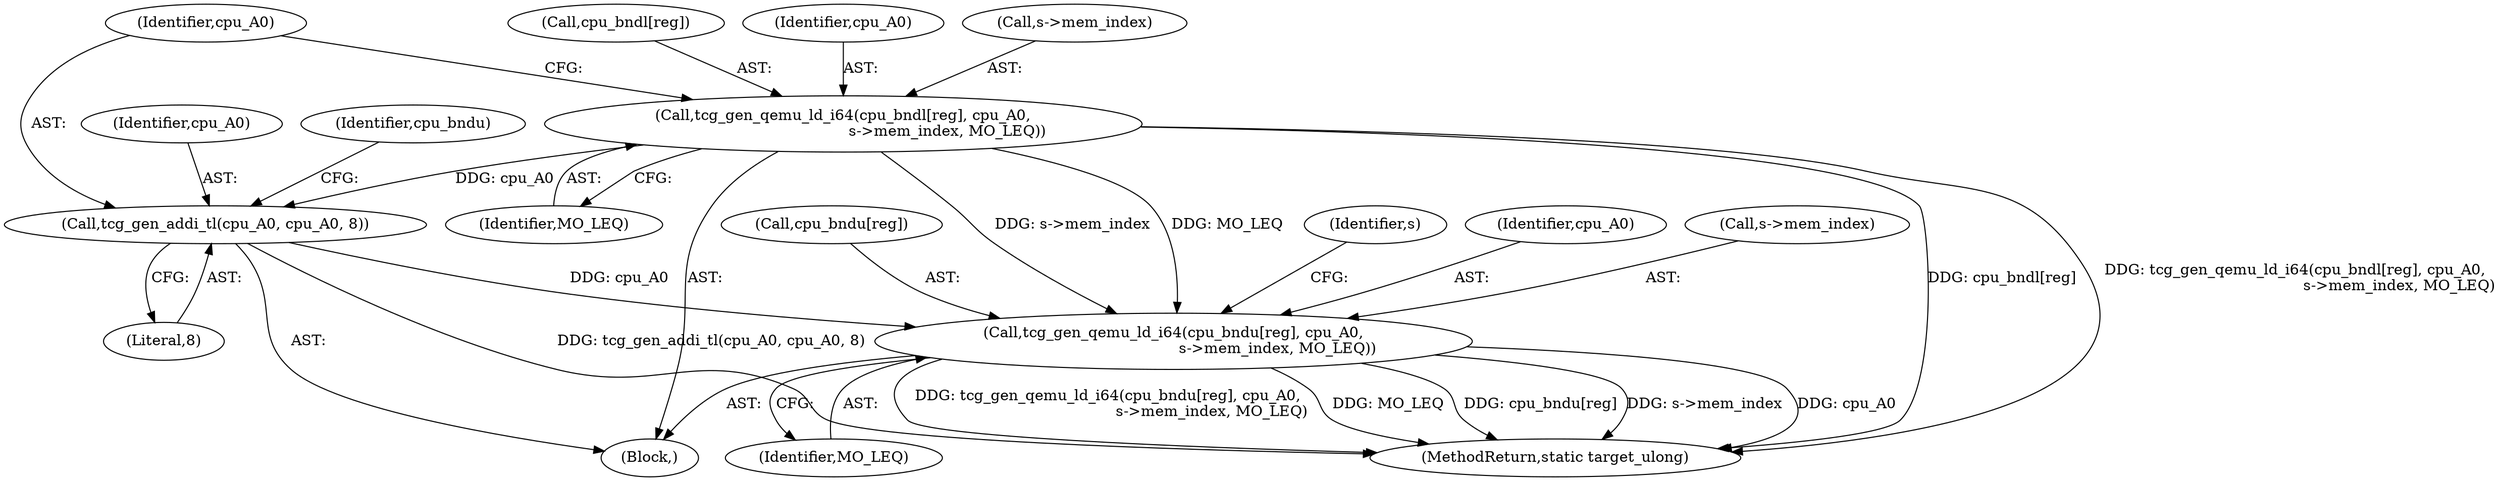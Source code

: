 digraph "0_qemu_30663fd26c0307e414622c7a8607fbc04f92ec14@array" {
"1010188" [label="(Call,tcg_gen_qemu_ld_i64(cpu_bndu[reg], cpu_A0,\n                                            s->mem_index, MO_LEQ))"];
"1010184" [label="(Call,tcg_gen_addi_tl(cpu_A0, cpu_A0, 8))"];
"1010175" [label="(Call,tcg_gen_qemu_ld_i64(cpu_bndl[reg], cpu_A0,\n                                            s->mem_index, MO_LEQ))"];
"1010185" [label="(Identifier,cpu_A0)"];
"1011840" [label="(MethodReturn,static target_ulong)"];
"1010186" [label="(Identifier,cpu_A0)"];
"1010192" [label="(Identifier,cpu_A0)"];
"1010176" [label="(Call,cpu_bndl[reg])"];
"1010188" [label="(Call,tcg_gen_qemu_ld_i64(cpu_bndu[reg], cpu_A0,\n                                            s->mem_index, MO_LEQ))"];
"1010174" [label="(Block,)"];
"1010179" [label="(Identifier,cpu_A0)"];
"1010196" [label="(Identifier,MO_LEQ)"];
"1010183" [label="(Identifier,MO_LEQ)"];
"1010187" [label="(Literal,8)"];
"1010193" [label="(Call,s->mem_index)"];
"1010189" [label="(Call,cpu_bndu[reg])"];
"1010180" [label="(Call,s->mem_index)"];
"1010184" [label="(Call,tcg_gen_addi_tl(cpu_A0, cpu_A0, 8))"];
"1010190" [label="(Identifier,cpu_bndu)"];
"1010222" [label="(Identifier,s)"];
"1010175" [label="(Call,tcg_gen_qemu_ld_i64(cpu_bndl[reg], cpu_A0,\n                                            s->mem_index, MO_LEQ))"];
"1010188" -> "1010174"  [label="AST: "];
"1010188" -> "1010196"  [label="CFG: "];
"1010189" -> "1010188"  [label="AST: "];
"1010192" -> "1010188"  [label="AST: "];
"1010193" -> "1010188"  [label="AST: "];
"1010196" -> "1010188"  [label="AST: "];
"1010222" -> "1010188"  [label="CFG: "];
"1010188" -> "1011840"  [label="DDG: s->mem_index"];
"1010188" -> "1011840"  [label="DDG: cpu_A0"];
"1010188" -> "1011840"  [label="DDG: tcg_gen_qemu_ld_i64(cpu_bndu[reg], cpu_A0,\n                                            s->mem_index, MO_LEQ)"];
"1010188" -> "1011840"  [label="DDG: MO_LEQ"];
"1010188" -> "1011840"  [label="DDG: cpu_bndu[reg]"];
"1010184" -> "1010188"  [label="DDG: cpu_A0"];
"1010175" -> "1010188"  [label="DDG: s->mem_index"];
"1010175" -> "1010188"  [label="DDG: MO_LEQ"];
"1010184" -> "1010174"  [label="AST: "];
"1010184" -> "1010187"  [label="CFG: "];
"1010185" -> "1010184"  [label="AST: "];
"1010186" -> "1010184"  [label="AST: "];
"1010187" -> "1010184"  [label="AST: "];
"1010190" -> "1010184"  [label="CFG: "];
"1010184" -> "1011840"  [label="DDG: tcg_gen_addi_tl(cpu_A0, cpu_A0, 8)"];
"1010175" -> "1010184"  [label="DDG: cpu_A0"];
"1010175" -> "1010174"  [label="AST: "];
"1010175" -> "1010183"  [label="CFG: "];
"1010176" -> "1010175"  [label="AST: "];
"1010179" -> "1010175"  [label="AST: "];
"1010180" -> "1010175"  [label="AST: "];
"1010183" -> "1010175"  [label="AST: "];
"1010185" -> "1010175"  [label="CFG: "];
"1010175" -> "1011840"  [label="DDG: cpu_bndl[reg]"];
"1010175" -> "1011840"  [label="DDG: tcg_gen_qemu_ld_i64(cpu_bndl[reg], cpu_A0,\n                                            s->mem_index, MO_LEQ)"];
}
